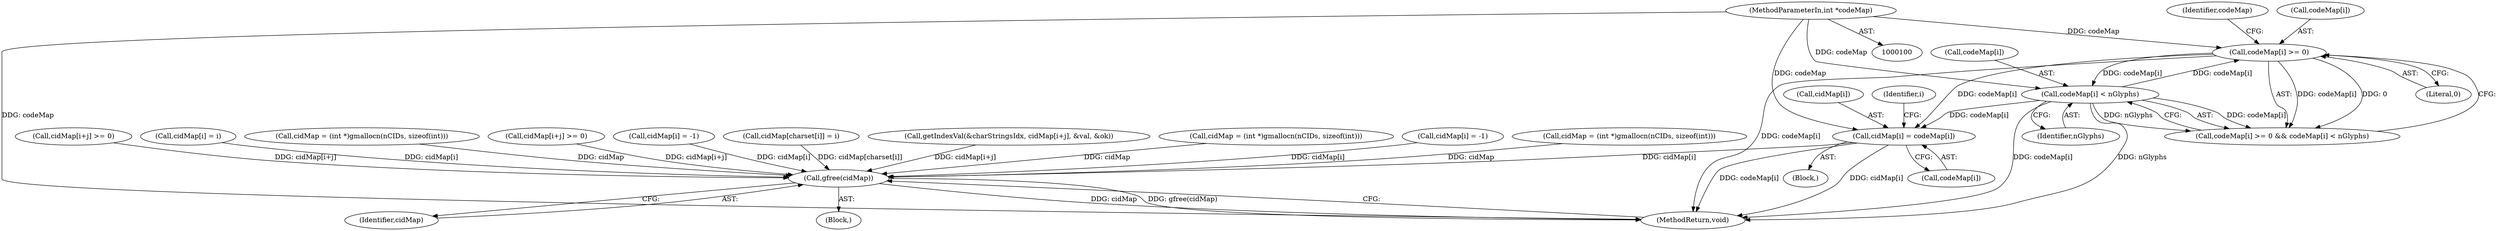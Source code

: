 digraph "0_poppler_da63c35549e8852a410946ab016a3f25ac701bdf@pointer" {
"1000155" [label="(Call,cidMap[i] = codeMap[i])"];
"1000144" [label="(Call,codeMap[i] >= 0)"];
"1000149" [label="(Call,codeMap[i] < nGlyphs)"];
"1000102" [label="(MethodParameterIn,int *codeMap)"];
"1001473" [label="(Call,gfree(cidMap))"];
"1000145" [label="(Call,codeMap[i])"];
"1000277" [label="(Call,cidMap[i] = i)"];
"1000140" [label="(Identifier,i)"];
"1000209" [label="(Call,cidMap = (int *)gmallocn(nCIDs, sizeof(int)))"];
"1001211" [label="(Call,cidMap[i+j] >= 0)"];
"1001473" [label="(Call,gfree(cidMap))"];
"1000150" [label="(Call,codeMap[i])"];
"1000155" [label="(Call,cidMap[i] = codeMap[i])"];
"1000164" [label="(Call,cidMap[i] = -1)"];
"1000247" [label="(Call,cidMap[charset[i]] = i)"];
"1001222" [label="(Call,getIndexVal(&charStringsIdx, cidMap[i+j], &val, &ok))"];
"1000144" [label="(Call,codeMap[i] >= 0)"];
"1000124" [label="(Call,cidMap = (int *)gmallocn(nCIDs, sizeof(int)))"];
"1000143" [label="(Call,codeMap[i] >= 0 && codeMap[i] < nGlyphs)"];
"1000159" [label="(Call,codeMap[i])"];
"1000148" [label="(Literal,0)"];
"1001474" [label="(Identifier,cidMap)"];
"1000227" [label="(Call,cidMap[i] = -1)"];
"1000259" [label="(Call,cidMap = (int *)gmallocn(nCIDs, sizeof(int)))"];
"1000324" [label="(Call,cidMap[i+j] >= 0)"];
"1000106" [label="(Block,)"];
"1000153" [label="(Identifier,nGlyphs)"];
"1000156" [label="(Call,cidMap[i])"];
"1000149" [label="(Call,codeMap[i] < nGlyphs)"];
"1000151" [label="(Identifier,codeMap)"];
"1000154" [label="(Block,)"];
"1000102" [label="(MethodParameterIn,int *codeMap)"];
"1001475" [label="(MethodReturn,void)"];
"1000155" -> "1000154"  [label="AST: "];
"1000155" -> "1000159"  [label="CFG: "];
"1000156" -> "1000155"  [label="AST: "];
"1000159" -> "1000155"  [label="AST: "];
"1000140" -> "1000155"  [label="CFG: "];
"1000155" -> "1001475"  [label="DDG: codeMap[i]"];
"1000155" -> "1001475"  [label="DDG: cidMap[i]"];
"1000144" -> "1000155"  [label="DDG: codeMap[i]"];
"1000149" -> "1000155"  [label="DDG: codeMap[i]"];
"1000102" -> "1000155"  [label="DDG: codeMap"];
"1000155" -> "1001473"  [label="DDG: cidMap[i]"];
"1000144" -> "1000143"  [label="AST: "];
"1000144" -> "1000148"  [label="CFG: "];
"1000145" -> "1000144"  [label="AST: "];
"1000148" -> "1000144"  [label="AST: "];
"1000151" -> "1000144"  [label="CFG: "];
"1000143" -> "1000144"  [label="CFG: "];
"1000144" -> "1001475"  [label="DDG: codeMap[i]"];
"1000144" -> "1000143"  [label="DDG: codeMap[i]"];
"1000144" -> "1000143"  [label="DDG: 0"];
"1000149" -> "1000144"  [label="DDG: codeMap[i]"];
"1000102" -> "1000144"  [label="DDG: codeMap"];
"1000144" -> "1000149"  [label="DDG: codeMap[i]"];
"1000149" -> "1000143"  [label="AST: "];
"1000149" -> "1000153"  [label="CFG: "];
"1000150" -> "1000149"  [label="AST: "];
"1000153" -> "1000149"  [label="AST: "];
"1000143" -> "1000149"  [label="CFG: "];
"1000149" -> "1001475"  [label="DDG: nGlyphs"];
"1000149" -> "1001475"  [label="DDG: codeMap[i]"];
"1000149" -> "1000143"  [label="DDG: codeMap[i]"];
"1000149" -> "1000143"  [label="DDG: nGlyphs"];
"1000102" -> "1000149"  [label="DDG: codeMap"];
"1000102" -> "1000100"  [label="AST: "];
"1000102" -> "1001475"  [label="DDG: codeMap"];
"1001473" -> "1000106"  [label="AST: "];
"1001473" -> "1001474"  [label="CFG: "];
"1001474" -> "1001473"  [label="AST: "];
"1001475" -> "1001473"  [label="CFG: "];
"1001473" -> "1001475"  [label="DDG: cidMap"];
"1001473" -> "1001475"  [label="DDG: gfree(cidMap)"];
"1000247" -> "1001473"  [label="DDG: cidMap[charset[i]]"];
"1000259" -> "1001473"  [label="DDG: cidMap"];
"1000124" -> "1001473"  [label="DDG: cidMap"];
"1000209" -> "1001473"  [label="DDG: cidMap"];
"1000227" -> "1001473"  [label="DDG: cidMap[i]"];
"1000277" -> "1001473"  [label="DDG: cidMap[i]"];
"1001222" -> "1001473"  [label="DDG: cidMap[i+j]"];
"1000324" -> "1001473"  [label="DDG: cidMap[i+j]"];
"1001211" -> "1001473"  [label="DDG: cidMap[i+j]"];
"1000164" -> "1001473"  [label="DDG: cidMap[i]"];
}
